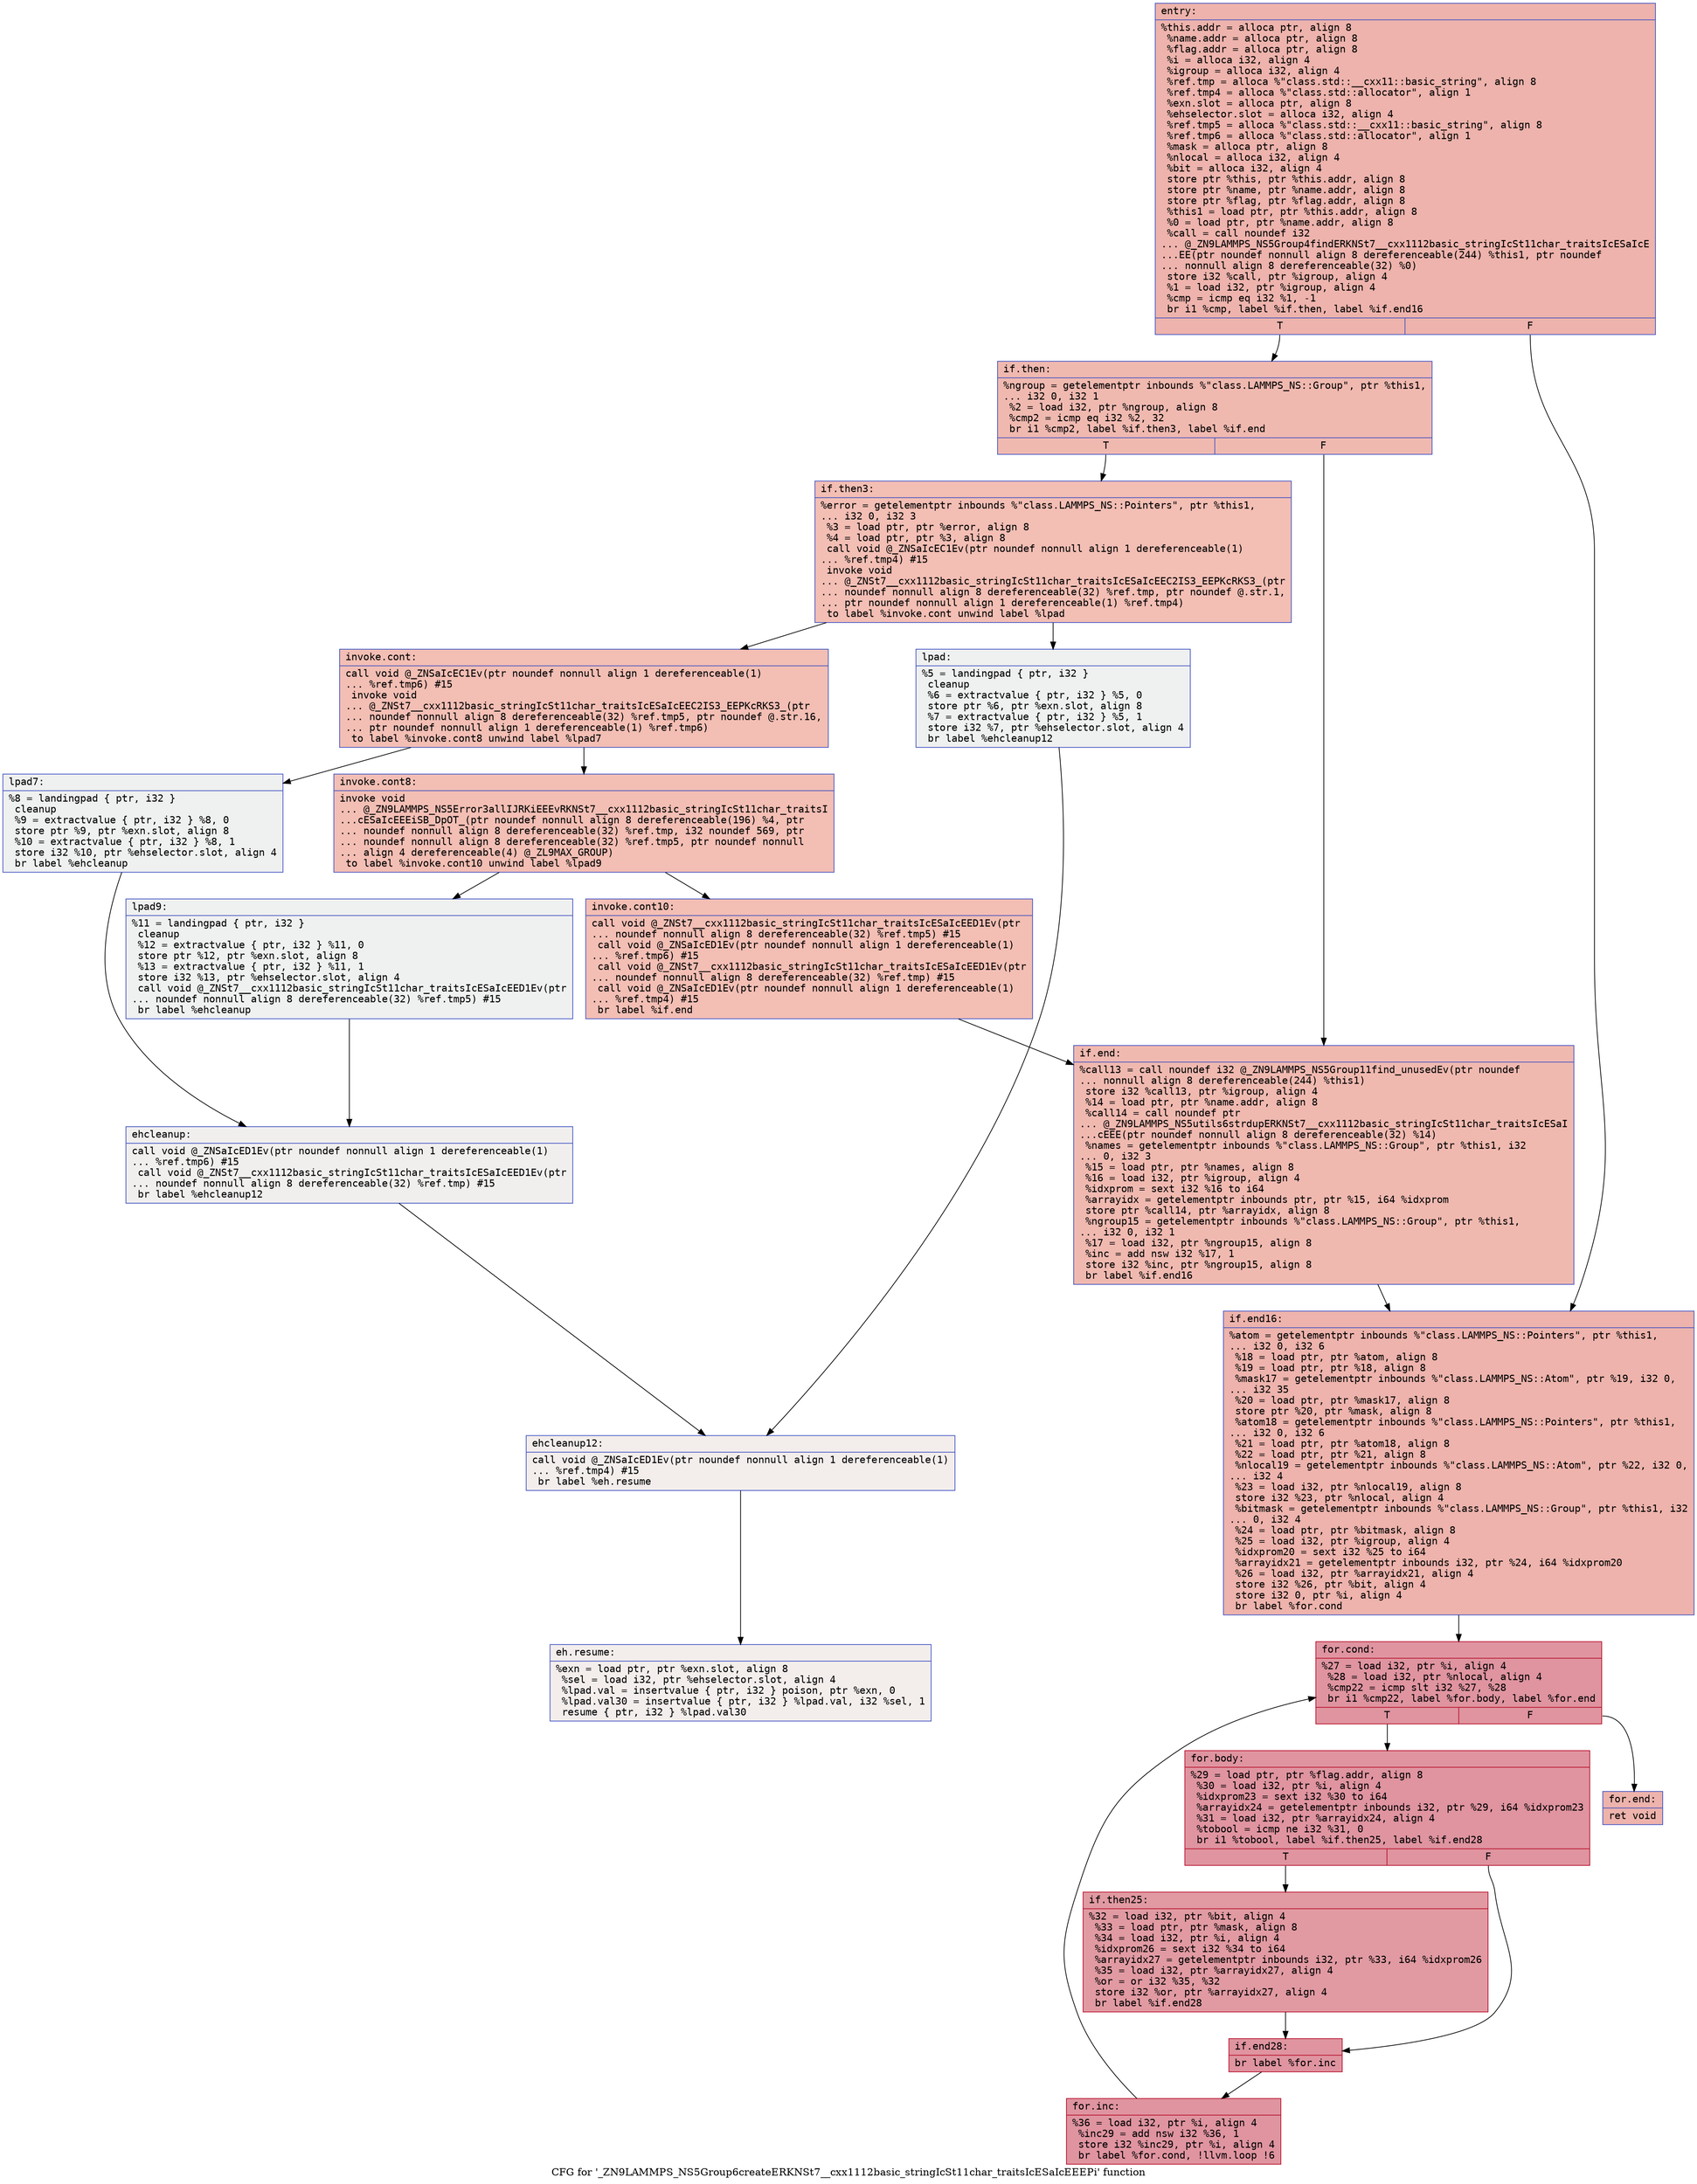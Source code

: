 digraph "CFG for '_ZN9LAMMPS_NS5Group6createERKNSt7__cxx1112basic_stringIcSt11char_traitsIcESaIcEEEPi' function" {
	label="CFG for '_ZN9LAMMPS_NS5Group6createERKNSt7__cxx1112basic_stringIcSt11char_traitsIcESaIcEEEPi' function";

	Node0x55ba302e8c50 [shape=record,color="#3d50c3ff", style=filled, fillcolor="#d6524470" fontname="Courier",label="{entry:\l|  %this.addr = alloca ptr, align 8\l  %name.addr = alloca ptr, align 8\l  %flag.addr = alloca ptr, align 8\l  %i = alloca i32, align 4\l  %igroup = alloca i32, align 4\l  %ref.tmp = alloca %\"class.std::__cxx11::basic_string\", align 8\l  %ref.tmp4 = alloca %\"class.std::allocator\", align 1\l  %exn.slot = alloca ptr, align 8\l  %ehselector.slot = alloca i32, align 4\l  %ref.tmp5 = alloca %\"class.std::__cxx11::basic_string\", align 8\l  %ref.tmp6 = alloca %\"class.std::allocator\", align 1\l  %mask = alloca ptr, align 8\l  %nlocal = alloca i32, align 4\l  %bit = alloca i32, align 4\l  store ptr %this, ptr %this.addr, align 8\l  store ptr %name, ptr %name.addr, align 8\l  store ptr %flag, ptr %flag.addr, align 8\l  %this1 = load ptr, ptr %this.addr, align 8\l  %0 = load ptr, ptr %name.addr, align 8\l  %call = call noundef i32\l... @_ZN9LAMMPS_NS5Group4findERKNSt7__cxx1112basic_stringIcSt11char_traitsIcESaIcE\l...EE(ptr noundef nonnull align 8 dereferenceable(244) %this1, ptr noundef\l... nonnull align 8 dereferenceable(32) %0)\l  store i32 %call, ptr %igroup, align 4\l  %1 = load i32, ptr %igroup, align 4\l  %cmp = icmp eq i32 %1, -1\l  br i1 %cmp, label %if.then, label %if.end16\l|{<s0>T|<s1>F}}"];
	Node0x55ba302e8c50:s0 -> Node0x55ba302e9cd0[tooltip="entry -> if.then\nProbability 37.50%" ];
	Node0x55ba302e8c50:s1 -> Node0x55ba302e9d40[tooltip="entry -> if.end16\nProbability 62.50%" ];
	Node0x55ba302e9cd0 [shape=record,color="#3d50c3ff", style=filled, fillcolor="#de614d70" fontname="Courier",label="{if.then:\l|  %ngroup = getelementptr inbounds %\"class.LAMMPS_NS::Group\", ptr %this1,\l... i32 0, i32 1\l  %2 = load i32, ptr %ngroup, align 8\l  %cmp2 = icmp eq i32 %2, 32\l  br i1 %cmp2, label %if.then3, label %if.end\l|{<s0>T|<s1>F}}"];
	Node0x55ba302e9cd0:s0 -> Node0x55ba302e9270[tooltip="if.then -> if.then3\nProbability 50.00%" ];
	Node0x55ba302e9cd0:s1 -> Node0x55ba302e92f0[tooltip="if.then -> if.end\nProbability 50.00%" ];
	Node0x55ba302e9270 [shape=record,color="#3d50c3ff", style=filled, fillcolor="#e36c5570" fontname="Courier",label="{if.then3:\l|  %error = getelementptr inbounds %\"class.LAMMPS_NS::Pointers\", ptr %this1,\l... i32 0, i32 3\l  %3 = load ptr, ptr %error, align 8\l  %4 = load ptr, ptr %3, align 8\l  call void @_ZNSaIcEC1Ev(ptr noundef nonnull align 1 dereferenceable(1)\l... %ref.tmp4) #15\l  invoke void\l... @_ZNSt7__cxx1112basic_stringIcSt11char_traitsIcESaIcEEC2IS3_EEPKcRKS3_(ptr\l... noundef nonnull align 8 dereferenceable(32) %ref.tmp, ptr noundef @.str.1,\l... ptr noundef nonnull align 1 dereferenceable(1) %ref.tmp4)\l          to label %invoke.cont unwind label %lpad\l}"];
	Node0x55ba302e9270 -> Node0x55ba302ea760[tooltip="if.then3 -> invoke.cont\nProbability 100.00%" ];
	Node0x55ba302e9270 -> Node0x55ba302ea7e0[tooltip="if.then3 -> lpad\nProbability 0.00%" ];
	Node0x55ba302ea760 [shape=record,color="#3d50c3ff", style=filled, fillcolor="#e36c5570" fontname="Courier",label="{invoke.cont:\l|  call void @_ZNSaIcEC1Ev(ptr noundef nonnull align 1 dereferenceable(1)\l... %ref.tmp6) #15\l  invoke void\l... @_ZNSt7__cxx1112basic_stringIcSt11char_traitsIcESaIcEEC2IS3_EEPKcRKS3_(ptr\l... noundef nonnull align 8 dereferenceable(32) %ref.tmp5, ptr noundef @.str.16,\l... ptr noundef nonnull align 1 dereferenceable(1) %ref.tmp6)\l          to label %invoke.cont8 unwind label %lpad7\l}"];
	Node0x55ba302ea760 -> Node0x55ba302eab60[tooltip="invoke.cont -> invoke.cont8\nProbability 100.00%" ];
	Node0x55ba302ea760 -> Node0x55ba302eabb0[tooltip="invoke.cont -> lpad7\nProbability 0.00%" ];
	Node0x55ba302eab60 [shape=record,color="#3d50c3ff", style=filled, fillcolor="#e36c5570" fontname="Courier",label="{invoke.cont8:\l|  invoke void\l... @_ZN9LAMMPS_NS5Error3allIJRKiEEEvRKNSt7__cxx1112basic_stringIcSt11char_traitsI\l...cESaIcEEEiSB_DpOT_(ptr noundef nonnull align 8 dereferenceable(196) %4, ptr\l... noundef nonnull align 8 dereferenceable(32) %ref.tmp, i32 noundef 569, ptr\l... noundef nonnull align 8 dereferenceable(32) %ref.tmp5, ptr noundef nonnull\l... align 4 dereferenceable(4) @_ZL9MAX_GROUP)\l          to label %invoke.cont10 unwind label %lpad9\l}"];
	Node0x55ba302eab60 -> Node0x55ba302eab10[tooltip="invoke.cont8 -> invoke.cont10\nProbability 100.00%" ];
	Node0x55ba302eab60 -> Node0x55ba302eaee0[tooltip="invoke.cont8 -> lpad9\nProbability 0.00%" ];
	Node0x55ba302eab10 [shape=record,color="#3d50c3ff", style=filled, fillcolor="#e36c5570" fontname="Courier",label="{invoke.cont10:\l|  call void @_ZNSt7__cxx1112basic_stringIcSt11char_traitsIcESaIcEED1Ev(ptr\l... noundef nonnull align 8 dereferenceable(32) %ref.tmp5) #15\l  call void @_ZNSaIcED1Ev(ptr noundef nonnull align 1 dereferenceable(1)\l... %ref.tmp6) #15\l  call void @_ZNSt7__cxx1112basic_stringIcSt11char_traitsIcESaIcEED1Ev(ptr\l... noundef nonnull align 8 dereferenceable(32) %ref.tmp) #15\l  call void @_ZNSaIcED1Ev(ptr noundef nonnull align 1 dereferenceable(1)\l... %ref.tmp4) #15\l  br label %if.end\l}"];
	Node0x55ba302eab10 -> Node0x55ba302e92f0[tooltip="invoke.cont10 -> if.end\nProbability 100.00%" ];
	Node0x55ba302ea7e0 [shape=record,color="#3d50c3ff", style=filled, fillcolor="#dbdcde70" fontname="Courier",label="{lpad:\l|  %5 = landingpad \{ ptr, i32 \}\l          cleanup\l  %6 = extractvalue \{ ptr, i32 \} %5, 0\l  store ptr %6, ptr %exn.slot, align 8\l  %7 = extractvalue \{ ptr, i32 \} %5, 1\l  store i32 %7, ptr %ehselector.slot, align 4\l  br label %ehcleanup12\l}"];
	Node0x55ba302ea7e0 -> Node0x55ba302eb880[tooltip="lpad -> ehcleanup12\nProbability 100.00%" ];
	Node0x55ba302eabb0 [shape=record,color="#3d50c3ff", style=filled, fillcolor="#dbdcde70" fontname="Courier",label="{lpad7:\l|  %8 = landingpad \{ ptr, i32 \}\l          cleanup\l  %9 = extractvalue \{ ptr, i32 \} %8, 0\l  store ptr %9, ptr %exn.slot, align 8\l  %10 = extractvalue \{ ptr, i32 \} %8, 1\l  store i32 %10, ptr %ehselector.slot, align 4\l  br label %ehcleanup\l}"];
	Node0x55ba302eabb0 -> Node0x55ba302ebb80[tooltip="lpad7 -> ehcleanup\nProbability 100.00%" ];
	Node0x55ba302eaee0 [shape=record,color="#3d50c3ff", style=filled, fillcolor="#dbdcde70" fontname="Courier",label="{lpad9:\l|  %11 = landingpad \{ ptr, i32 \}\l          cleanup\l  %12 = extractvalue \{ ptr, i32 \} %11, 0\l  store ptr %12, ptr %exn.slot, align 8\l  %13 = extractvalue \{ ptr, i32 \} %11, 1\l  store i32 %13, ptr %ehselector.slot, align 4\l  call void @_ZNSt7__cxx1112basic_stringIcSt11char_traitsIcESaIcEED1Ev(ptr\l... noundef nonnull align 8 dereferenceable(32) %ref.tmp5) #15\l  br label %ehcleanup\l}"];
	Node0x55ba302eaee0 -> Node0x55ba302ebb80[tooltip="lpad9 -> ehcleanup\nProbability 100.00%" ];
	Node0x55ba302ebb80 [shape=record,color="#3d50c3ff", style=filled, fillcolor="#e0dbd870" fontname="Courier",label="{ehcleanup:\l|  call void @_ZNSaIcED1Ev(ptr noundef nonnull align 1 dereferenceable(1)\l... %ref.tmp6) #15\l  call void @_ZNSt7__cxx1112basic_stringIcSt11char_traitsIcESaIcEED1Ev(ptr\l... noundef nonnull align 8 dereferenceable(32) %ref.tmp) #15\l  br label %ehcleanup12\l}"];
	Node0x55ba302ebb80 -> Node0x55ba302eb880[tooltip="ehcleanup -> ehcleanup12\nProbability 100.00%" ];
	Node0x55ba302eb880 [shape=record,color="#3d50c3ff", style=filled, fillcolor="#e3d9d370" fontname="Courier",label="{ehcleanup12:\l|  call void @_ZNSaIcED1Ev(ptr noundef nonnull align 1 dereferenceable(1)\l... %ref.tmp4) #15\l  br label %eh.resume\l}"];
	Node0x55ba302eb880 -> Node0x55ba302ec490[tooltip="ehcleanup12 -> eh.resume\nProbability 100.00%" ];
	Node0x55ba302e92f0 [shape=record,color="#3d50c3ff", style=filled, fillcolor="#de614d70" fontname="Courier",label="{if.end:\l|  %call13 = call noundef i32 @_ZN9LAMMPS_NS5Group11find_unusedEv(ptr noundef\l... nonnull align 8 dereferenceable(244) %this1)\l  store i32 %call13, ptr %igroup, align 4\l  %14 = load ptr, ptr %name.addr, align 8\l  %call14 = call noundef ptr\l... @_ZN9LAMMPS_NS5utils6strdupERKNSt7__cxx1112basic_stringIcSt11char_traitsIcESaI\l...cEEE(ptr noundef nonnull align 8 dereferenceable(32) %14)\l  %names = getelementptr inbounds %\"class.LAMMPS_NS::Group\", ptr %this1, i32\l... 0, i32 3\l  %15 = load ptr, ptr %names, align 8\l  %16 = load i32, ptr %igroup, align 4\l  %idxprom = sext i32 %16 to i64\l  %arrayidx = getelementptr inbounds ptr, ptr %15, i64 %idxprom\l  store ptr %call14, ptr %arrayidx, align 8\l  %ngroup15 = getelementptr inbounds %\"class.LAMMPS_NS::Group\", ptr %this1,\l... i32 0, i32 1\l  %17 = load i32, ptr %ngroup15, align 8\l  %inc = add nsw i32 %17, 1\l  store i32 %inc, ptr %ngroup15, align 8\l  br label %if.end16\l}"];
	Node0x55ba302e92f0 -> Node0x55ba302e9d40[tooltip="if.end -> if.end16\nProbability 100.00%" ];
	Node0x55ba302e9d40 [shape=record,color="#3d50c3ff", style=filled, fillcolor="#d6524470" fontname="Courier",label="{if.end16:\l|  %atom = getelementptr inbounds %\"class.LAMMPS_NS::Pointers\", ptr %this1,\l... i32 0, i32 6\l  %18 = load ptr, ptr %atom, align 8\l  %19 = load ptr, ptr %18, align 8\l  %mask17 = getelementptr inbounds %\"class.LAMMPS_NS::Atom\", ptr %19, i32 0,\l... i32 35\l  %20 = load ptr, ptr %mask17, align 8\l  store ptr %20, ptr %mask, align 8\l  %atom18 = getelementptr inbounds %\"class.LAMMPS_NS::Pointers\", ptr %this1,\l... i32 0, i32 6\l  %21 = load ptr, ptr %atom18, align 8\l  %22 = load ptr, ptr %21, align 8\l  %nlocal19 = getelementptr inbounds %\"class.LAMMPS_NS::Atom\", ptr %22, i32 0,\l... i32 4\l  %23 = load i32, ptr %nlocal19, align 8\l  store i32 %23, ptr %nlocal, align 4\l  %bitmask = getelementptr inbounds %\"class.LAMMPS_NS::Group\", ptr %this1, i32\l... 0, i32 4\l  %24 = load ptr, ptr %bitmask, align 8\l  %25 = load i32, ptr %igroup, align 4\l  %idxprom20 = sext i32 %25 to i64\l  %arrayidx21 = getelementptr inbounds i32, ptr %24, i64 %idxprom20\l  %26 = load i32, ptr %arrayidx21, align 4\l  store i32 %26, ptr %bit, align 4\l  store i32 0, ptr %i, align 4\l  br label %for.cond\l}"];
	Node0x55ba302e9d40 -> Node0x55ba302edf90[tooltip="if.end16 -> for.cond\nProbability 100.00%" ];
	Node0x55ba302edf90 [shape=record,color="#b70d28ff", style=filled, fillcolor="#b70d2870" fontname="Courier",label="{for.cond:\l|  %27 = load i32, ptr %i, align 4\l  %28 = load i32, ptr %nlocal, align 4\l  %cmp22 = icmp slt i32 %27, %28\l  br i1 %cmp22, label %for.body, label %for.end\l|{<s0>T|<s1>F}}"];
	Node0x55ba302edf90:s0 -> Node0x55ba302ee200[tooltip="for.cond -> for.body\nProbability 96.88%" ];
	Node0x55ba302edf90:s1 -> Node0x55ba302ee280[tooltip="for.cond -> for.end\nProbability 3.12%" ];
	Node0x55ba302ee200 [shape=record,color="#b70d28ff", style=filled, fillcolor="#b70d2870" fontname="Courier",label="{for.body:\l|  %29 = load ptr, ptr %flag.addr, align 8\l  %30 = load i32, ptr %i, align 4\l  %idxprom23 = sext i32 %30 to i64\l  %arrayidx24 = getelementptr inbounds i32, ptr %29, i64 %idxprom23\l  %31 = load i32, ptr %arrayidx24, align 4\l  %tobool = icmp ne i32 %31, 0\l  br i1 %tobool, label %if.then25, label %if.end28\l|{<s0>T|<s1>F}}"];
	Node0x55ba302ee200:s0 -> Node0x55ba302ee740[tooltip="for.body -> if.then25\nProbability 62.50%" ];
	Node0x55ba302ee200:s1 -> Node0x55ba302ee7c0[tooltip="for.body -> if.end28\nProbability 37.50%" ];
	Node0x55ba302ee740 [shape=record,color="#b70d28ff", style=filled, fillcolor="#bb1b2c70" fontname="Courier",label="{if.then25:\l|  %32 = load i32, ptr %bit, align 4\l  %33 = load ptr, ptr %mask, align 8\l  %34 = load i32, ptr %i, align 4\l  %idxprom26 = sext i32 %34 to i64\l  %arrayidx27 = getelementptr inbounds i32, ptr %33, i64 %idxprom26\l  %35 = load i32, ptr %arrayidx27, align 4\l  %or = or i32 %35, %32\l  store i32 %or, ptr %arrayidx27, align 4\l  br label %if.end28\l}"];
	Node0x55ba302ee740 -> Node0x55ba302ee7c0[tooltip="if.then25 -> if.end28\nProbability 100.00%" ];
	Node0x55ba302ee7c0 [shape=record,color="#b70d28ff", style=filled, fillcolor="#b70d2870" fontname="Courier",label="{if.end28:\l|  br label %for.inc\l}"];
	Node0x55ba302ee7c0 -> Node0x55ba302eee20[tooltip="if.end28 -> for.inc\nProbability 100.00%" ];
	Node0x55ba302eee20 [shape=record,color="#b70d28ff", style=filled, fillcolor="#b70d2870" fontname="Courier",label="{for.inc:\l|  %36 = load i32, ptr %i, align 4\l  %inc29 = add nsw i32 %36, 1\l  store i32 %inc29, ptr %i, align 4\l  br label %for.cond, !llvm.loop !6\l}"];
	Node0x55ba302eee20 -> Node0x55ba302edf90[tooltip="for.inc -> for.cond\nProbability 100.00%" ];
	Node0x55ba302ee280 [shape=record,color="#3d50c3ff", style=filled, fillcolor="#d6524470" fontname="Courier",label="{for.end:\l|  ret void\l}"];
	Node0x55ba302ec490 [shape=record,color="#3d50c3ff", style=filled, fillcolor="#e3d9d370" fontname="Courier",label="{eh.resume:\l|  %exn = load ptr, ptr %exn.slot, align 8\l  %sel = load i32, ptr %ehselector.slot, align 4\l  %lpad.val = insertvalue \{ ptr, i32 \} poison, ptr %exn, 0\l  %lpad.val30 = insertvalue \{ ptr, i32 \} %lpad.val, i32 %sel, 1\l  resume \{ ptr, i32 \} %lpad.val30\l}"];
}
